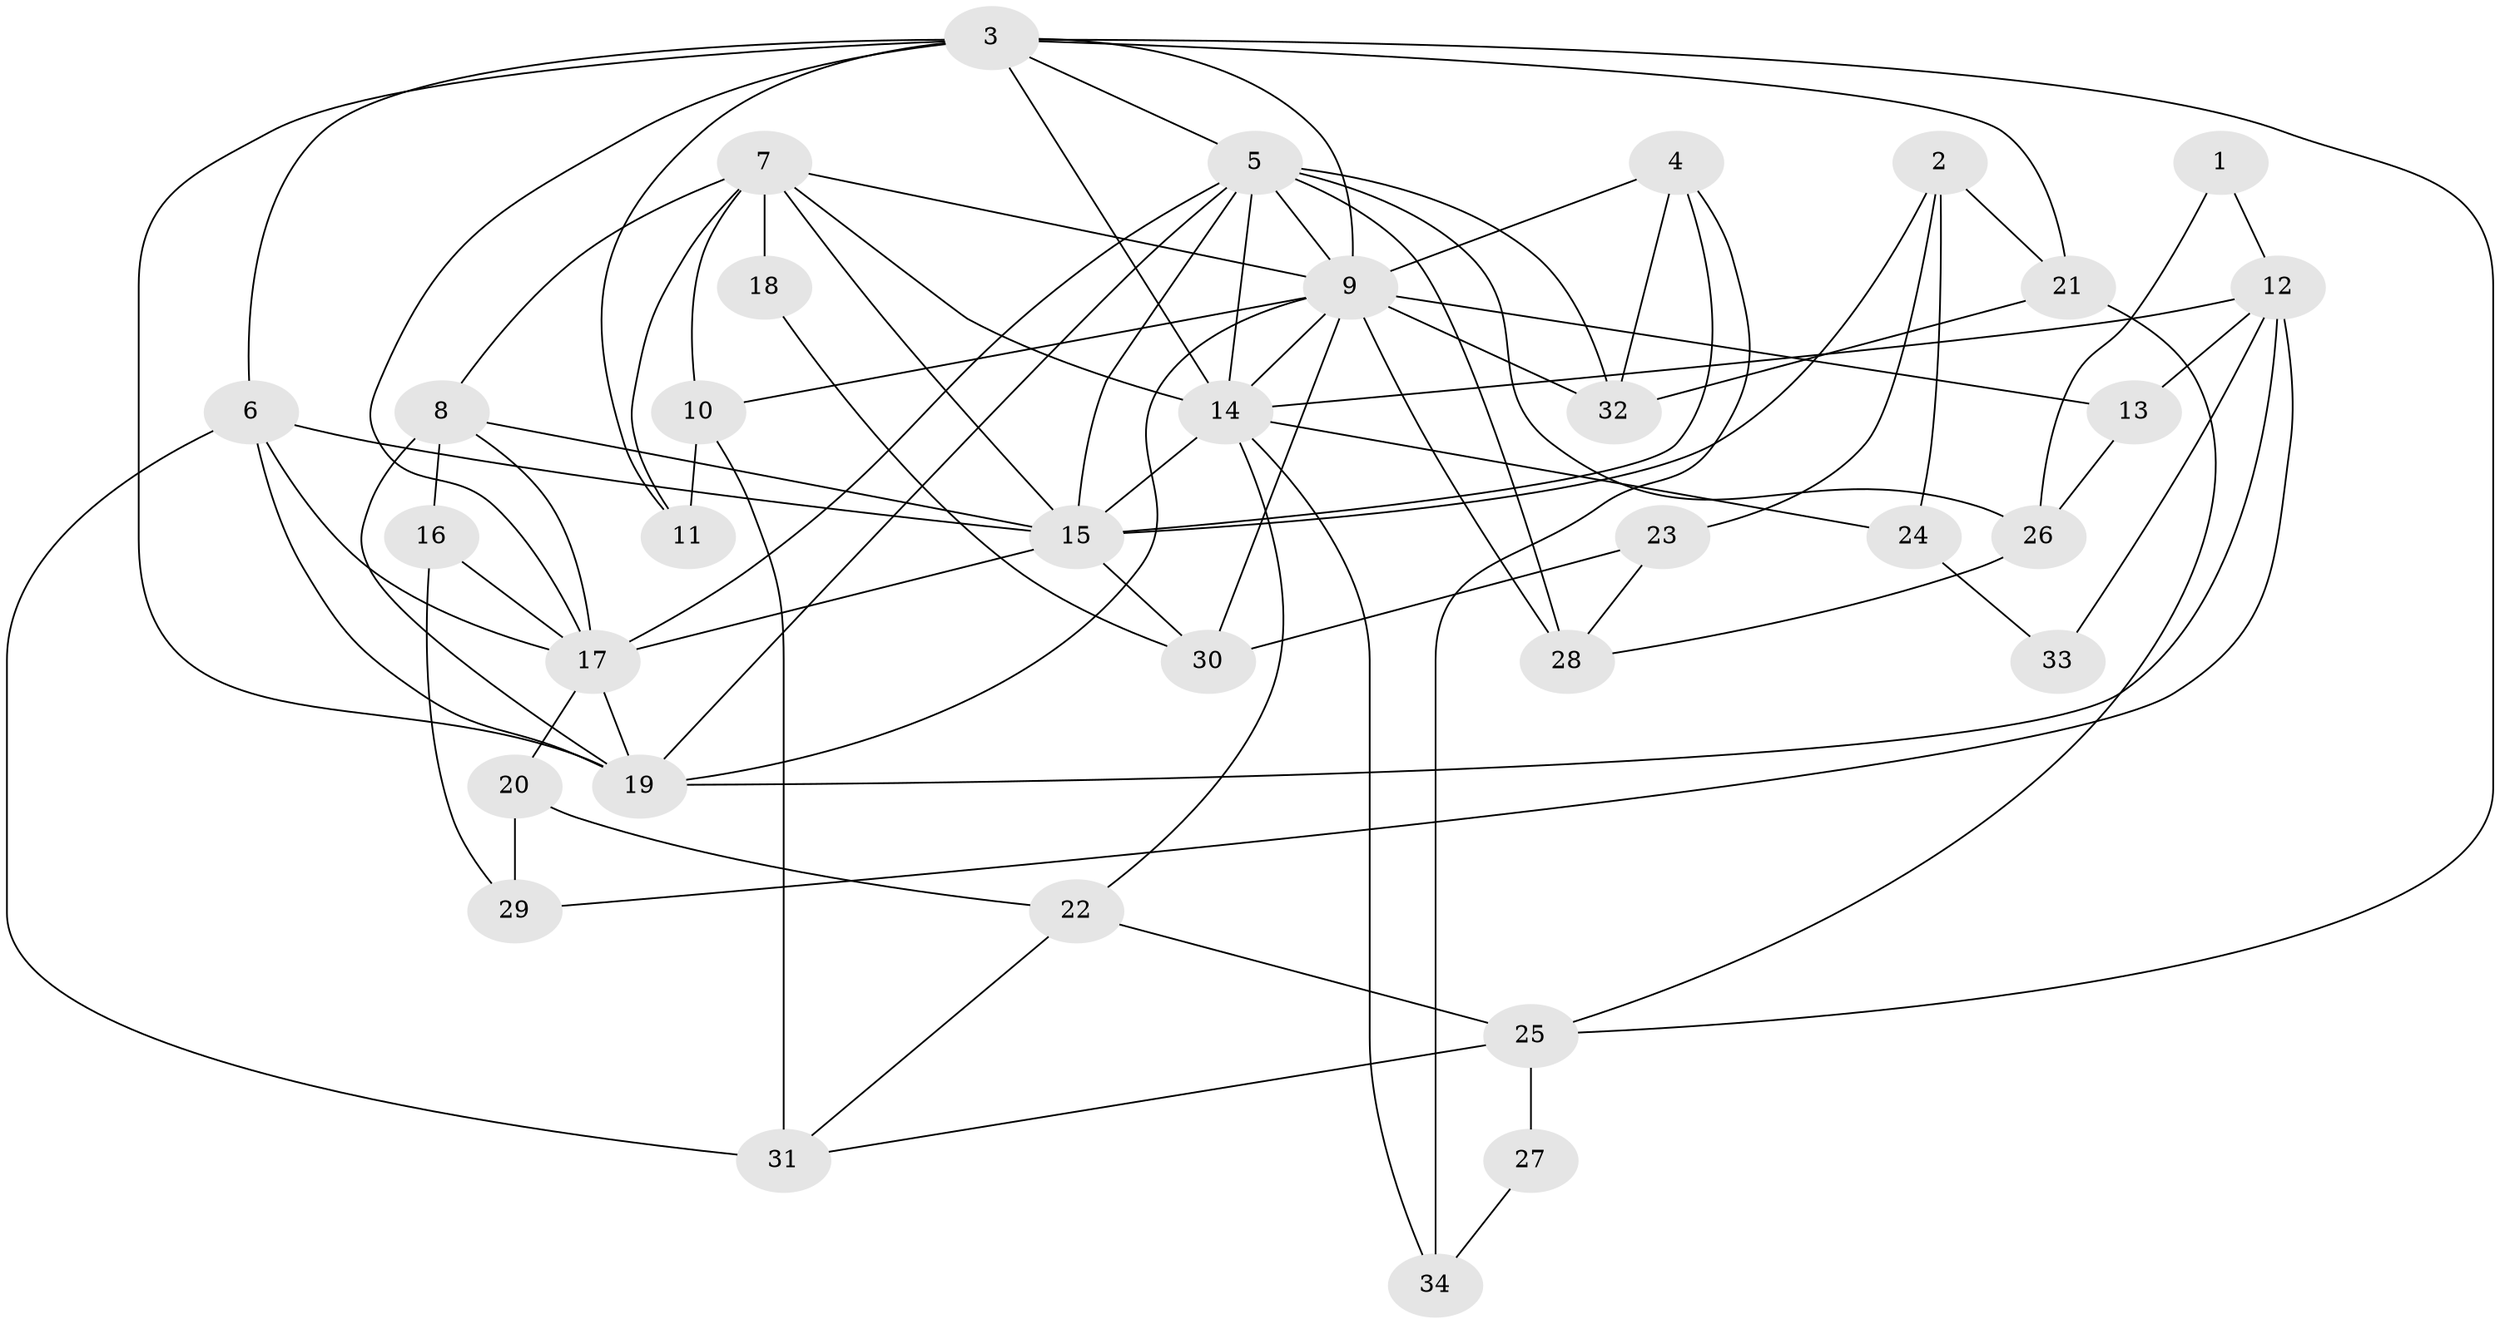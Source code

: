 // original degree distribution, {2: 0.08823529411764706, 4: 0.3235294117647059, 5: 0.19117647058823528, 3: 0.27941176470588236, 7: 0.029411764705882353, 6: 0.08823529411764706}
// Generated by graph-tools (version 1.1) at 2025/36/03/09/25 02:36:26]
// undirected, 34 vertices, 81 edges
graph export_dot {
graph [start="1"]
  node [color=gray90,style=filled];
  1;
  2;
  3;
  4;
  5;
  6;
  7;
  8;
  9;
  10;
  11;
  12;
  13;
  14;
  15;
  16;
  17;
  18;
  19;
  20;
  21;
  22;
  23;
  24;
  25;
  26;
  27;
  28;
  29;
  30;
  31;
  32;
  33;
  34;
  1 -- 12 [weight=1.0];
  1 -- 26 [weight=1.0];
  2 -- 15 [weight=1.0];
  2 -- 21 [weight=1.0];
  2 -- 23 [weight=1.0];
  2 -- 24 [weight=1.0];
  3 -- 5 [weight=2.0];
  3 -- 6 [weight=1.0];
  3 -- 9 [weight=1.0];
  3 -- 11 [weight=1.0];
  3 -- 14 [weight=2.0];
  3 -- 17 [weight=1.0];
  3 -- 19 [weight=2.0];
  3 -- 21 [weight=1.0];
  3 -- 25 [weight=1.0];
  4 -- 9 [weight=1.0];
  4 -- 15 [weight=1.0];
  4 -- 32 [weight=1.0];
  4 -- 34 [weight=1.0];
  5 -- 9 [weight=1.0];
  5 -- 14 [weight=2.0];
  5 -- 15 [weight=1.0];
  5 -- 17 [weight=1.0];
  5 -- 19 [weight=2.0];
  5 -- 26 [weight=1.0];
  5 -- 28 [weight=2.0];
  5 -- 32 [weight=1.0];
  6 -- 15 [weight=2.0];
  6 -- 17 [weight=1.0];
  6 -- 19 [weight=1.0];
  6 -- 31 [weight=2.0];
  7 -- 8 [weight=2.0];
  7 -- 9 [weight=1.0];
  7 -- 10 [weight=1.0];
  7 -- 11 [weight=1.0];
  7 -- 14 [weight=1.0];
  7 -- 15 [weight=2.0];
  7 -- 18 [weight=1.0];
  8 -- 15 [weight=1.0];
  8 -- 16 [weight=1.0];
  8 -- 17 [weight=1.0];
  8 -- 19 [weight=2.0];
  9 -- 10 [weight=1.0];
  9 -- 13 [weight=1.0];
  9 -- 14 [weight=1.0];
  9 -- 19 [weight=1.0];
  9 -- 28 [weight=1.0];
  9 -- 30 [weight=1.0];
  9 -- 32 [weight=1.0];
  10 -- 11 [weight=1.0];
  10 -- 31 [weight=2.0];
  12 -- 13 [weight=1.0];
  12 -- 14 [weight=1.0];
  12 -- 19 [weight=1.0];
  12 -- 29 [weight=1.0];
  12 -- 33 [weight=1.0];
  13 -- 26 [weight=1.0];
  14 -- 15 [weight=1.0];
  14 -- 22 [weight=1.0];
  14 -- 24 [weight=1.0];
  14 -- 34 [weight=1.0];
  15 -- 17 [weight=2.0];
  15 -- 30 [weight=1.0];
  16 -- 17 [weight=1.0];
  16 -- 29 [weight=1.0];
  17 -- 19 [weight=1.0];
  17 -- 20 [weight=1.0];
  18 -- 30 [weight=1.0];
  20 -- 22 [weight=1.0];
  20 -- 29 [weight=1.0];
  21 -- 25 [weight=1.0];
  21 -- 32 [weight=1.0];
  22 -- 25 [weight=1.0];
  22 -- 31 [weight=1.0];
  23 -- 28 [weight=1.0];
  23 -- 30 [weight=1.0];
  24 -- 33 [weight=1.0];
  25 -- 27 [weight=1.0];
  25 -- 31 [weight=1.0];
  26 -- 28 [weight=1.0];
  27 -- 34 [weight=1.0];
}
